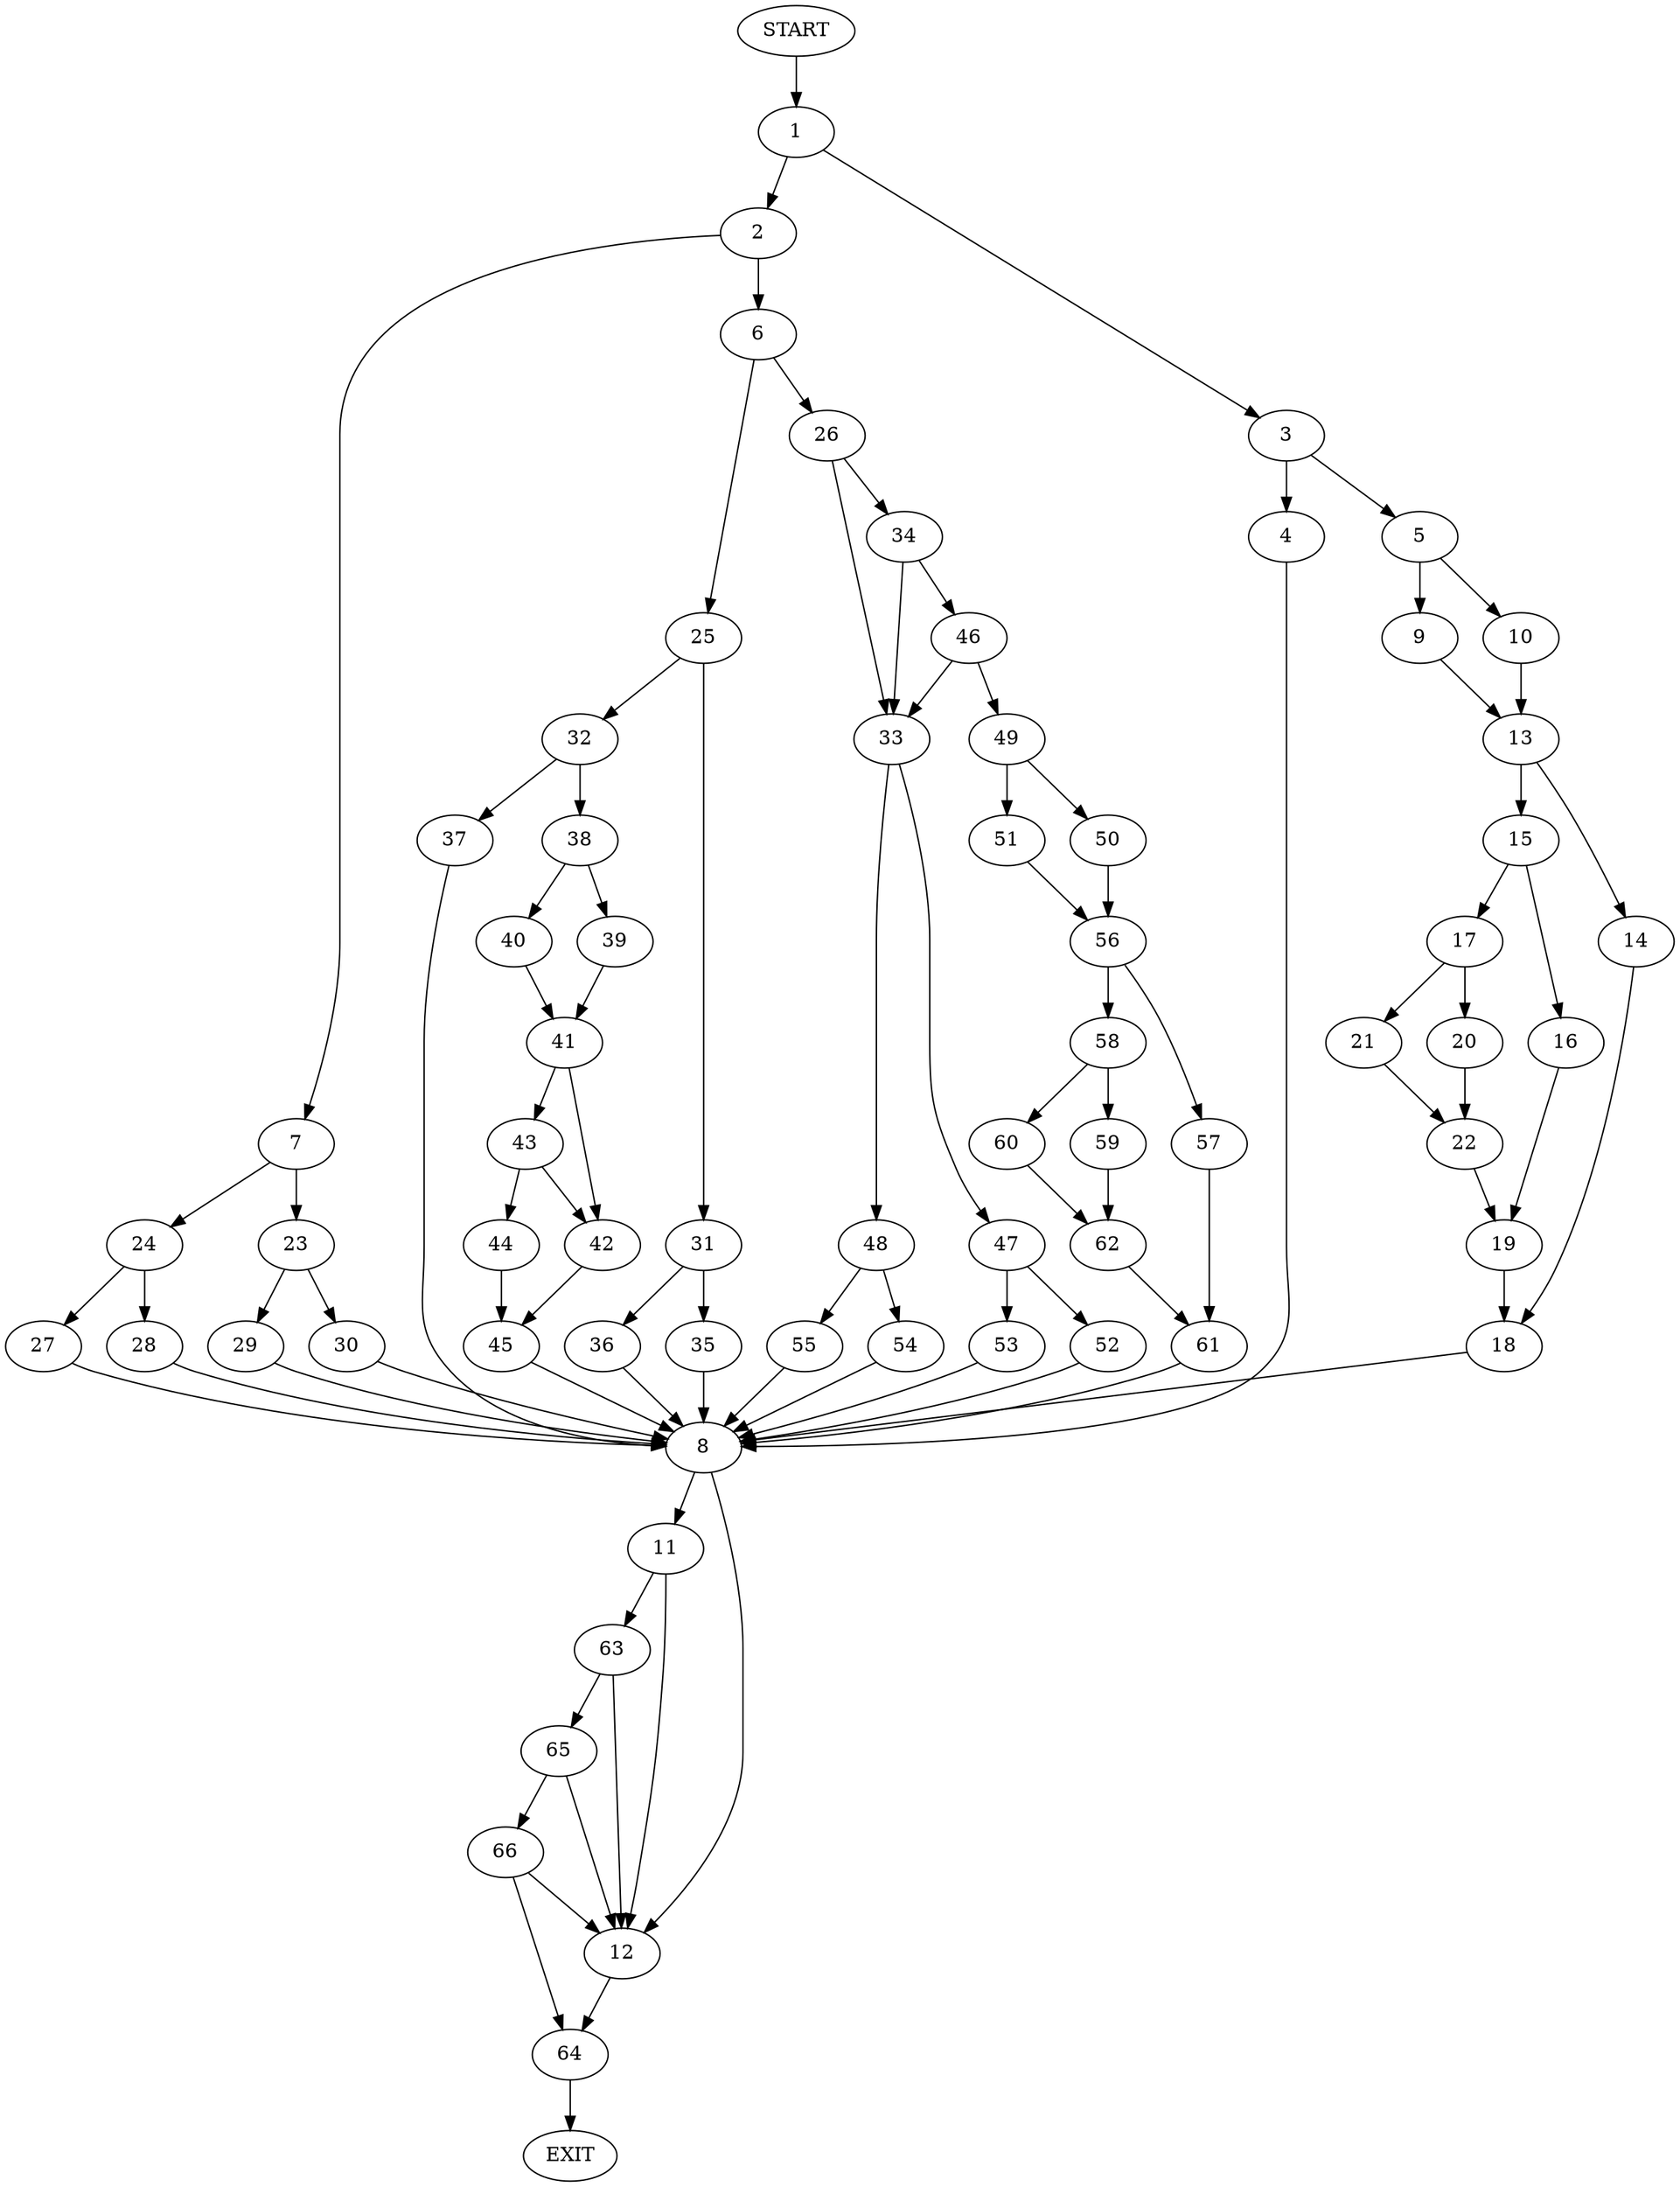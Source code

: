 digraph {
0 [label="START"]
67 [label="EXIT"]
0 -> 1
1 -> 2
1 -> 3
3 -> 4
3 -> 5
2 -> 6
2 -> 7
4 -> 8
5 -> 9
5 -> 10
8 -> 11
8 -> 12
9 -> 13
10 -> 13
13 -> 14
13 -> 15
15 -> 16
15 -> 17
14 -> 18
18 -> 8
16 -> 19
17 -> 20
17 -> 21
19 -> 18
20 -> 22
21 -> 22
22 -> 19
7 -> 23
7 -> 24
6 -> 25
6 -> 26
24 -> 27
24 -> 28
23 -> 29
23 -> 30
28 -> 8
27 -> 8
29 -> 8
30 -> 8
25 -> 31
25 -> 32
26 -> 33
26 -> 34
31 -> 35
31 -> 36
32 -> 37
32 -> 38
38 -> 39
38 -> 40
37 -> 8
40 -> 41
39 -> 41
41 -> 42
41 -> 43
43 -> 42
43 -> 44
42 -> 45
44 -> 45
45 -> 8
35 -> 8
36 -> 8
34 -> 46
34 -> 33
33 -> 47
33 -> 48
46 -> 33
46 -> 49
49 -> 50
49 -> 51
47 -> 52
47 -> 53
48 -> 54
48 -> 55
53 -> 8
52 -> 8
55 -> 8
54 -> 8
51 -> 56
50 -> 56
56 -> 57
56 -> 58
58 -> 59
58 -> 60
57 -> 61
61 -> 8
60 -> 62
59 -> 62
62 -> 61
11 -> 12
11 -> 63
12 -> 64
63 -> 12
63 -> 65
65 -> 66
65 -> 12
66 -> 64
66 -> 12
64 -> 67
}

